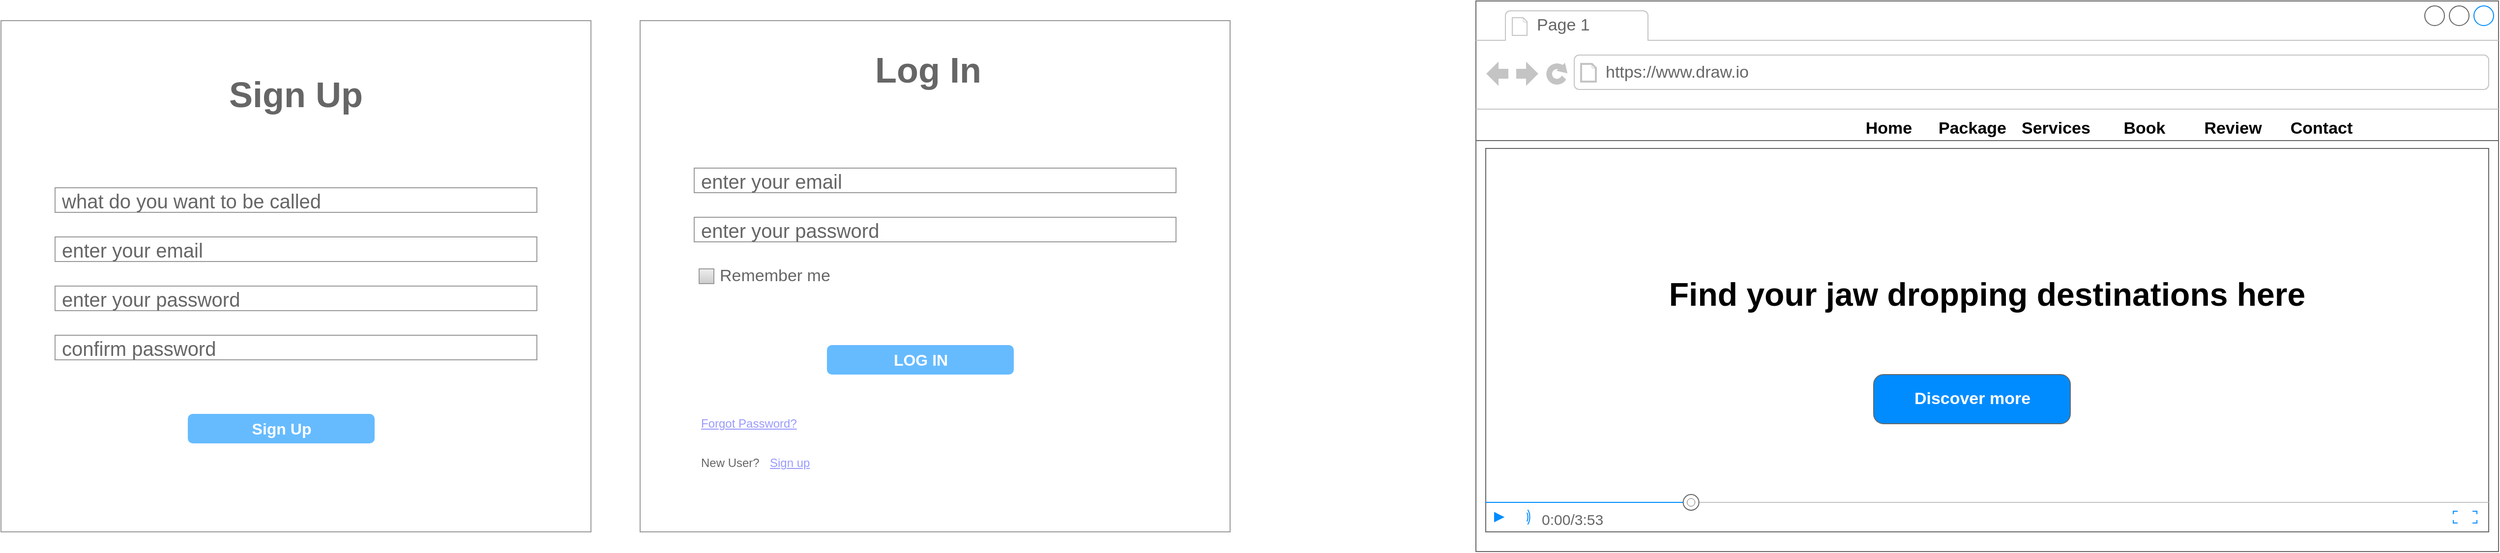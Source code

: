 <mxfile version="20.6.0" type="github"><diagram id="Xv4XrYWgqmnzAXxkcsc-" name="Page-1"><mxGraphModel dx="3894" dy="1676" grid="1" gridSize="10" guides="1" tooltips="1" connect="1" arrows="1" fold="1" page="1" pageScale="1" pageWidth="1169" pageHeight="827" math="0" shadow="0"><root><mxCell id="0"/><mxCell id="1" parent="0"/><mxCell id="2yKt31VaFYYshz32MlJk-1" value="" style="strokeWidth=1;shadow=0;dashed=0;align=center;html=1;shape=mxgraph.mockup.containers.browserWindow;rSize=0;strokeColor=#666666;strokeColor2=#008cff;strokeColor3=#c4c4c4;mainText=,;recursiveResize=0;" vertex="1" parent="1"><mxGeometry x="-670" y="-380" width="1040" height="560" as="geometry"/></mxCell><mxCell id="2yKt31VaFYYshz32MlJk-2" value="Page 1" style="strokeWidth=1;shadow=0;dashed=0;align=center;html=1;shape=mxgraph.mockup.containers.anchor;fontSize=17;fontColor=#666666;align=left;" vertex="1" parent="2yKt31VaFYYshz32MlJk-1"><mxGeometry x="60" y="12" width="110" height="26" as="geometry"/></mxCell><mxCell id="2yKt31VaFYYshz32MlJk-3" value="https://www.draw.io" style="strokeWidth=1;shadow=0;dashed=0;align=center;html=1;shape=mxgraph.mockup.containers.anchor;rSize=0;fontSize=17;fontColor=#666666;align=left;" vertex="1" parent="2yKt31VaFYYshz32MlJk-1"><mxGeometry x="130" y="60" width="250" height="26" as="geometry"/></mxCell><mxCell id="2yKt31VaFYYshz32MlJk-10" value="" style="strokeWidth=1;shadow=0;dashed=0;align=center;html=1;shape=mxgraph.mockup.containers.marginRect2;rectMarginTop=32;strokeColor=#666666;gradientColor=none;" vertex="1" parent="2yKt31VaFYYshz32MlJk-1"><mxGeometry y="110" width="1040" height="450" as="geometry"/></mxCell><mxCell id="2yKt31VaFYYshz32MlJk-35" value="Package" style="strokeWidth=1;shadow=0;dashed=0;align=center;html=1;shape=mxgraph.mockup.buttons.button;strokeColor=#FFFFFF;fontColor=#000000;mainText=;buttonStyle=round;fontSize=17;fontStyle=1;fillColor=#FFFFFF;whiteSpace=wrap;" vertex="1" parent="2yKt31VaFYYshz32MlJk-1"><mxGeometry x="464.5" y="120" width="80" height="20" as="geometry"/></mxCell><mxCell id="2yKt31VaFYYshz32MlJk-36" value="Contact" style="strokeWidth=1;shadow=0;dashed=0;align=center;html=1;shape=mxgraph.mockup.buttons.button;strokeColor=#FFFFFF;fontColor=#000000;mainText=;buttonStyle=round;fontSize=17;fontStyle=1;fillColor=#FFFFFF;whiteSpace=wrap;" vertex="1" parent="2yKt31VaFYYshz32MlJk-1"><mxGeometry x="820" y="120" width="80" height="20" as="geometry"/></mxCell><mxCell id="2yKt31VaFYYshz32MlJk-37" value="Review" style="strokeWidth=1;shadow=0;dashed=0;align=center;html=1;shape=mxgraph.mockup.buttons.button;strokeColor=#FFFFFF;fontColor=#000000;mainText=;buttonStyle=round;fontSize=17;fontStyle=1;fillColor=#FFFFFF;whiteSpace=wrap;" vertex="1" parent="2yKt31VaFYYshz32MlJk-1"><mxGeometry x="730" y="120" width="80" height="20" as="geometry"/></mxCell><mxCell id="2yKt31VaFYYshz32MlJk-38" value="Book" style="strokeWidth=1;shadow=0;dashed=0;align=center;html=1;shape=mxgraph.mockup.buttons.button;strokeColor=#FFFFFF;fontColor=#000000;mainText=;buttonStyle=round;fontSize=17;fontStyle=1;fillColor=#FFFFFF;whiteSpace=wrap;" vertex="1" parent="2yKt31VaFYYshz32MlJk-1"><mxGeometry x="640" y="120" width="80" height="20" as="geometry"/></mxCell><mxCell id="2yKt31VaFYYshz32MlJk-39" value="Services" style="strokeWidth=1;shadow=0;dashed=0;align=center;html=1;shape=mxgraph.mockup.buttons.button;strokeColor=#FFFFFF;fontColor=#000000;mainText=;buttonStyle=round;fontSize=17;fontStyle=1;fillColor=#FFFFFF;whiteSpace=wrap;" vertex="1" parent="2yKt31VaFYYshz32MlJk-1"><mxGeometry x="550" y="120" width="80" height="20" as="geometry"/></mxCell><mxCell id="2yKt31VaFYYshz32MlJk-40" value="Home" style="strokeWidth=1;shadow=0;dashed=0;align=center;html=1;shape=mxgraph.mockup.buttons.button;strokeColor=#FFFFFF;fontColor=#000000;mainText=;buttonStyle=round;fontSize=17;fontStyle=1;fillColor=#FFFFFF;whiteSpace=wrap;" vertex="1" parent="2yKt31VaFYYshz32MlJk-1"><mxGeometry x="380" y="120" width="80" height="20" as="geometry"/></mxCell><mxCell id="2yKt31VaFYYshz32MlJk-43" value="" style="verticalLabelPosition=bottom;shadow=0;dashed=0;align=center;html=1;verticalAlign=top;strokeWidth=1;shape=mxgraph.mockup.containers.videoPlayer;strokeColor=#666666;strokeColor2=#008cff;strokeColor3=#c4c4c4;textColor=#666666;fillColor2=#008cff;barHeight=30;barPos=20;fontColor=#000000;fillColor=#FFFFFF;" vertex="1" parent="2yKt31VaFYYshz32MlJk-1"><mxGeometry x="10" y="150" width="1020" height="390" as="geometry"/></mxCell><mxCell id="2yKt31VaFYYshz32MlJk-44" value="Discover more" style="strokeWidth=1;shadow=0;dashed=0;align=center;html=1;shape=mxgraph.mockup.buttons.button;strokeColor=#666666;fontColor=#ffffff;mainText=;buttonStyle=round;fontSize=17;fontStyle=1;fillColor=#008cff;whiteSpace=wrap;" vertex="1" parent="2yKt31VaFYYshz32MlJk-1"><mxGeometry x="404.5" y="380" width="200" height="50" as="geometry"/></mxCell><mxCell id="2yKt31VaFYYshz32MlJk-45" value="Find your jaw dropping destinations here" style="text;html=1;align=center;verticalAlign=middle;whiteSpace=wrap;rounded=0;fontSize=33;fontStyle=1" vertex="1" parent="2yKt31VaFYYshz32MlJk-1"><mxGeometry x="166.13" y="280" width="707.75" height="35" as="geometry"/></mxCell><mxCell id="2yKt31VaFYYshz32MlJk-46" value="" style="strokeWidth=1;shadow=0;dashed=0;align=center;html=1;shape=mxgraph.mockup.forms.rrect;rSize=0;strokeColor=#999999;fillColor=#ffffff;fontSize=33;fontColor=#000000;" vertex="1" parent="1"><mxGeometry x="-1520" y="-360" width="600" height="520" as="geometry"/></mxCell><mxCell id="2yKt31VaFYYshz32MlJk-47" value="&lt;h1&gt;&lt;font style=&quot;font-size: 36px;&quot;&gt;Log In&lt;/font&gt;&lt;/h1&gt;" style="strokeWidth=1;shadow=0;dashed=0;align=center;html=1;shape=mxgraph.mockup.forms.anchor;fontSize=12;fontColor=#666666;align=left;resizeWidth=1;spacingLeft=0;strokeColor=#FFFFFF;fillColor=#FFFFFF;" vertex="1" parent="2yKt31VaFYYshz32MlJk-46"><mxGeometry width="126.923" height="20" relative="1" as="geometry"><mxPoint x="237" y="40" as="offset"/></mxGeometry></mxCell><mxCell id="2yKt31VaFYYshz32MlJk-50" value="&lt;font style=&quot;font-size: 20px;&quot;&gt;enter your email&lt;/font&gt;" style="strokeWidth=1;shadow=0;dashed=0;align=center;html=1;shape=mxgraph.mockup.forms.rrect;rSize=0;strokeColor=#999999;fontColor=#666666;align=left;spacingLeft=5;resizeWidth=1;fontSize=20;fillColor=#FFFFFF;verticalAlign=middle;" vertex="1" parent="2yKt31VaFYYshz32MlJk-46"><mxGeometry width="490" height="25" relative="1" as="geometry"><mxPoint x="55" y="150" as="offset"/></mxGeometry></mxCell><mxCell id="2yKt31VaFYYshz32MlJk-52" value="enter your password" style="strokeWidth=1;shadow=0;dashed=0;align=center;html=1;shape=mxgraph.mockup.forms.rrect;rSize=0;strokeColor=#999999;fontColor=#666666;align=left;spacingLeft=5;resizeWidth=1;fontSize=20;fillColor=#FFFFFF;" vertex="1" parent="2yKt31VaFYYshz32MlJk-46"><mxGeometry width="490" height="25" relative="1" as="geometry"><mxPoint x="55" y="200" as="offset"/></mxGeometry></mxCell><mxCell id="2yKt31VaFYYshz32MlJk-53" value="LOG IN" style="strokeWidth=1;shadow=0;dashed=0;align=center;html=1;shape=mxgraph.mockup.forms.rrect;rSize=5;strokeColor=none;fontColor=#ffffff;fillColor=#66bbff;fontSize=16;fontStyle=1;" vertex="1" parent="2yKt31VaFYYshz32MlJk-46"><mxGeometry y="1" width="190" height="30" relative="1" as="geometry"><mxPoint x="190" y="-190" as="offset"/></mxGeometry></mxCell><mxCell id="2yKt31VaFYYshz32MlJk-54" value="Forgot Password?" style="strokeWidth=1;shadow=0;dashed=0;align=center;html=1;shape=mxgraph.mockup.forms.anchor;fontSize=12;fontColor=#9999ff;align=left;spacingLeft=0;fontStyle=4;resizeWidth=1;strokeColor=#FFFFFF;fillColor=#FFFFFF;" vertex="1" parent="2yKt31VaFYYshz32MlJk-46"><mxGeometry y="1" width="110" height="20" relative="1" as="geometry"><mxPoint x="60" y="-120" as="offset"/></mxGeometry></mxCell><mxCell id="2yKt31VaFYYshz32MlJk-56" value="New User?" style="strokeWidth=1;shadow=0;dashed=0;align=center;html=1;shape=mxgraph.mockup.forms.anchor;fontSize=12;fontColor=#666666;align=left;spacingLeft=0;resizeWidth=1;strokeColor=#FFFFFF;fillColor=#FFFFFF;" vertex="1" parent="2yKt31VaFYYshz32MlJk-46"><mxGeometry y="1" width="70" height="20" relative="1" as="geometry"><mxPoint x="60" y="-80" as="offset"/></mxGeometry></mxCell><mxCell id="2yKt31VaFYYshz32MlJk-58" value="Remember me" style="strokeWidth=1;shadow=0;dashed=0;align=center;html=1;shape=mxgraph.mockup.forms.rrect;rSize=0;fillColor=#eeeeee;strokeColor=#999999;gradientColor=#cccccc;align=left;spacingLeft=4;fontSize=17;fontColor=#666666;labelPosition=right;" vertex="1" parent="2yKt31VaFYYshz32MlJk-46"><mxGeometry x="60" y="252.5" width="15" height="15" as="geometry"/></mxCell><mxCell id="2yKt31VaFYYshz32MlJk-59" value="Sign up" style="shape=rectangle;strokeColor=none;fillColor=none;linkText=;fontSize=12;fontColor=#9999FF;fontStyle=4;html=1;align=left;" vertex="1" parent="2yKt31VaFYYshz32MlJk-46"><mxGeometry x="130" y="440" width="50" height="20" as="geometry"/></mxCell><mxCell id="2yKt31VaFYYshz32MlJk-61" value="" style="strokeWidth=1;shadow=0;dashed=0;align=center;html=1;shape=mxgraph.mockup.forms.rrect;rSize=0;strokeColor=#999999;fillColor=#ffffff;fontSize=33;fontColor=#000000;" vertex="1" parent="1"><mxGeometry x="-2170" y="-360" width="600" height="520" as="geometry"/></mxCell><mxCell id="2yKt31VaFYYshz32MlJk-62" value="&lt;h1&gt;&lt;font style=&quot;font-size: 36px;&quot;&gt;Sign Up&lt;/font&gt;&lt;/h1&gt;" style="strokeWidth=1;shadow=0;dashed=0;align=center;html=1;shape=mxgraph.mockup.forms.anchor;fontSize=12;fontColor=#666666;align=left;resizeWidth=1;spacingLeft=0;strokeColor=#FFFFFF;fillColor=#FFFFFF;" vertex="1" parent="2yKt31VaFYYshz32MlJk-61"><mxGeometry width="140" height="30" relative="1" as="geometry"><mxPoint x="230" y="60" as="offset"/></mxGeometry></mxCell><mxCell id="2yKt31VaFYYshz32MlJk-63" value="&lt;font style=&quot;font-size: 20px;&quot;&gt;enter your email&lt;/font&gt;" style="strokeWidth=1;shadow=0;dashed=0;align=center;html=1;shape=mxgraph.mockup.forms.rrect;rSize=0;strokeColor=#999999;fontColor=#666666;align=left;spacingLeft=5;resizeWidth=1;fontSize=20;fillColor=#FFFFFF;verticalAlign=middle;" vertex="1" parent="2yKt31VaFYYshz32MlJk-61"><mxGeometry width="490" height="25" relative="1" as="geometry"><mxPoint x="55" y="220" as="offset"/></mxGeometry></mxCell><mxCell id="2yKt31VaFYYshz32MlJk-64" value="enter your password" style="strokeWidth=1;shadow=0;dashed=0;align=center;html=1;shape=mxgraph.mockup.forms.rrect;rSize=0;strokeColor=#999999;fontColor=#666666;align=left;spacingLeft=5;resizeWidth=1;fontSize=20;fillColor=#FFFFFF;" vertex="1" parent="2yKt31VaFYYshz32MlJk-61"><mxGeometry width="490" height="25" relative="1" as="geometry"><mxPoint x="55" y="270" as="offset"/></mxGeometry></mxCell><mxCell id="2yKt31VaFYYshz32MlJk-65" value="Sign Up" style="strokeWidth=1;shadow=0;dashed=0;align=center;html=1;shape=mxgraph.mockup.forms.rrect;rSize=5;strokeColor=none;fontColor=#ffffff;fillColor=#66bbff;fontSize=16;fontStyle=1;" vertex="1" parent="2yKt31VaFYYshz32MlJk-61"><mxGeometry y="1" width="190" height="30" relative="1" as="geometry"><mxPoint x="190" y="-120" as="offset"/></mxGeometry></mxCell><mxCell id="2yKt31VaFYYshz32MlJk-70" value="&lt;font style=&quot;font-size: 20px;&quot;&gt;what do you want to be called&lt;/font&gt;" style="strokeWidth=1;shadow=0;dashed=0;align=center;html=1;shape=mxgraph.mockup.forms.rrect;rSize=0;strokeColor=#999999;fontColor=#666666;align=left;spacingLeft=5;resizeWidth=1;fontSize=20;fillColor=#FFFFFF;verticalAlign=middle;" vertex="1" parent="2yKt31VaFYYshz32MlJk-61"><mxGeometry width="490" height="25" relative="1" as="geometry"><mxPoint x="55" y="170" as="offset"/></mxGeometry></mxCell><mxCell id="2yKt31VaFYYshz32MlJk-71" value="confirm password" style="strokeWidth=1;shadow=0;dashed=0;align=center;html=1;shape=mxgraph.mockup.forms.rrect;rSize=0;strokeColor=#999999;fontColor=#666666;align=left;spacingLeft=5;resizeWidth=1;fontSize=20;fillColor=#FFFFFF;" vertex="1" parent="2yKt31VaFYYshz32MlJk-61"><mxGeometry width="490" height="25" relative="1" as="geometry"><mxPoint x="55" y="320" as="offset"/></mxGeometry></mxCell></root></mxGraphModel></diagram></mxfile>